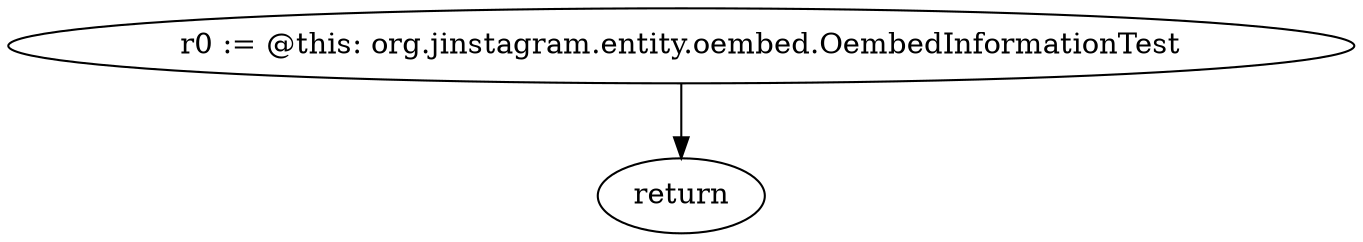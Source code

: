 digraph "unitGraph" {
    "r0 := @this: org.jinstagram.entity.oembed.OembedInformationTest"
    "return"
    "r0 := @this: org.jinstagram.entity.oembed.OembedInformationTest"->"return";
}
